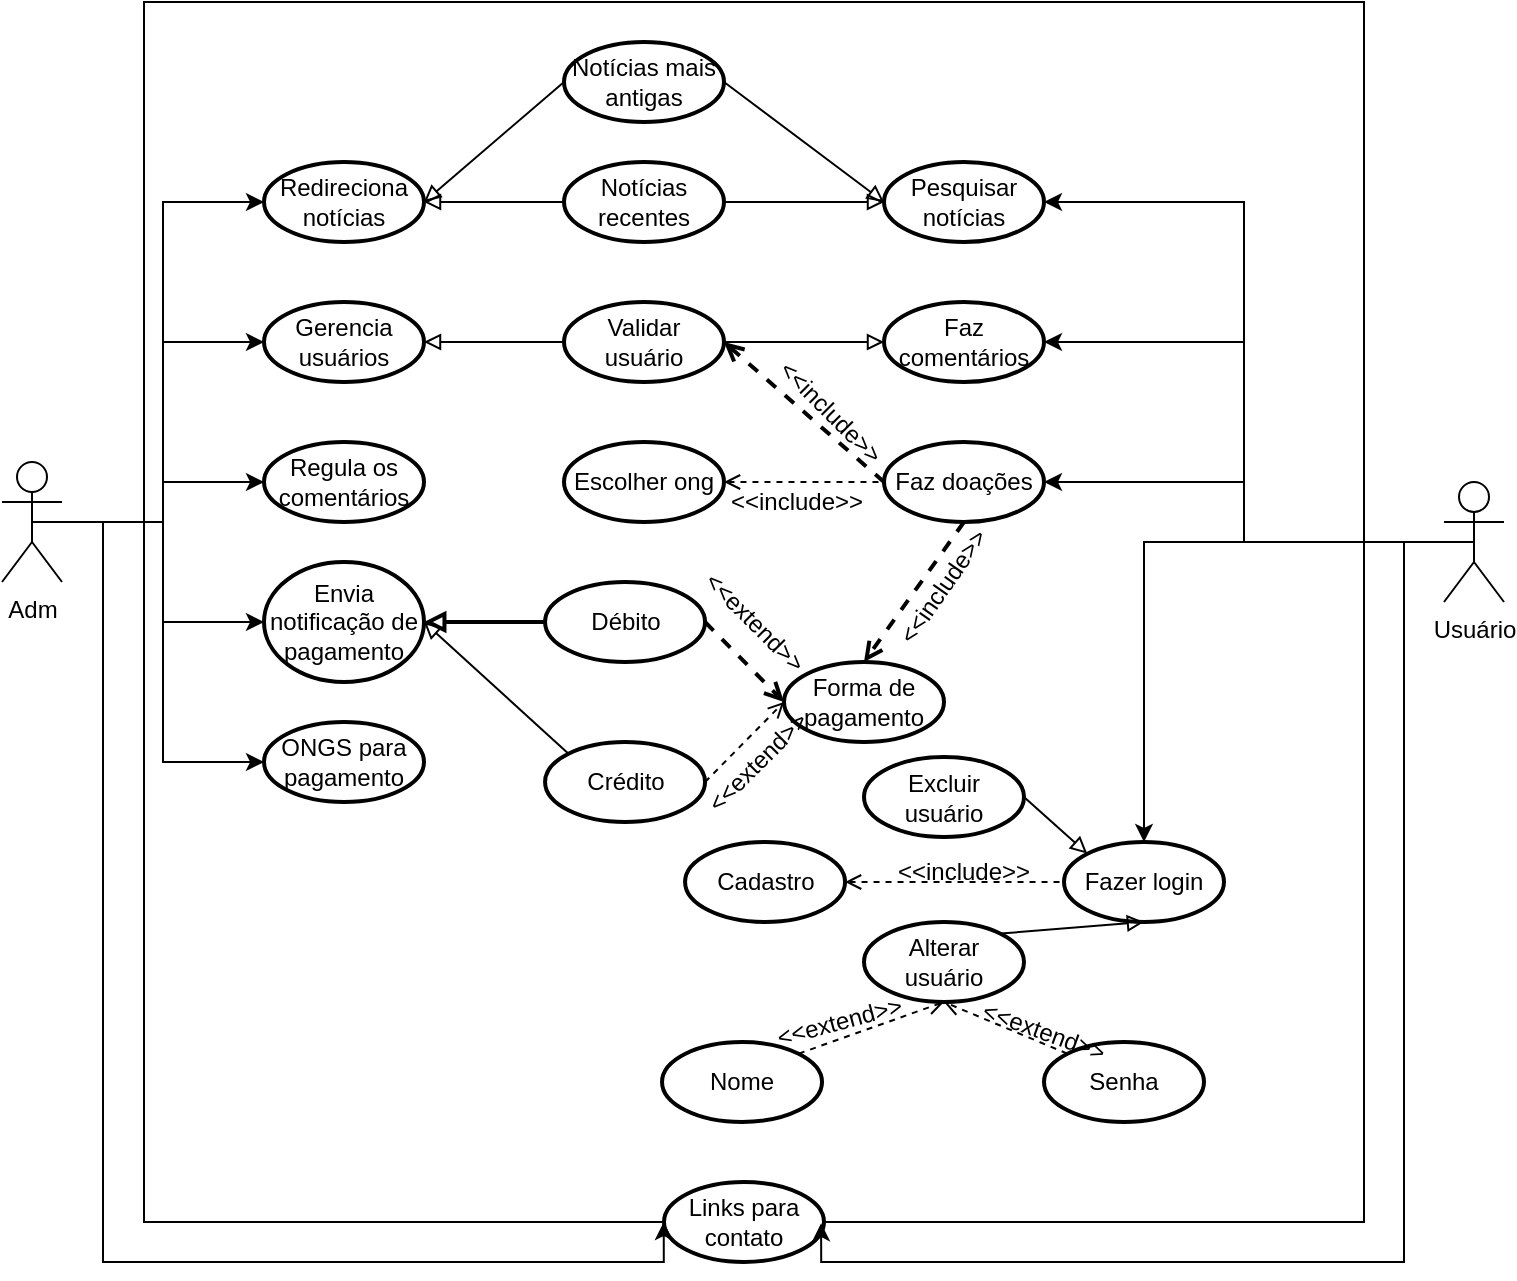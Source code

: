 <mxfile version="27.1.6">
  <diagram name="Página-1" id="Q5om7RLbj3exE82P-PR7">
    <mxGraphModel dx="872" dy="473" grid="1" gridSize="10" guides="1" tooltips="1" connect="1" arrows="1" fold="1" page="1" pageScale="1" pageWidth="827" pageHeight="1169" math="0" shadow="0">
      <root>
        <mxCell id="0" />
        <mxCell id="1" parent="0" />
        <mxCell id="vEDk8SU39zWWfrcetFUB-15" value="Adm" style="shape=umlActor;verticalLabelPosition=bottom;verticalAlign=top;html=1;outlineConnect=0;" parent="1" vertex="1">
          <mxGeometry x="49" y="280" width="30" height="60" as="geometry" />
        </mxCell>
        <mxCell id="vEDk8SU39zWWfrcetFUB-16" value="" style="whiteSpace=wrap;html=1;aspect=fixed;" parent="1" vertex="1">
          <mxGeometry x="120" y="50" width="610" height="610" as="geometry" />
        </mxCell>
        <mxCell id="vEDk8SU39zWWfrcetFUB-17" value="Usuário" style="shape=umlActor;verticalLabelPosition=bottom;verticalAlign=top;html=1;outlineConnect=0;" parent="1" vertex="1">
          <mxGeometry x="770" y="290" width="30" height="60" as="geometry" />
        </mxCell>
        <mxCell id="vEDk8SU39zWWfrcetFUB-26" value="Redireciona notícias" style="strokeWidth=2;html=1;shape=mxgraph.flowchart.start_1;whiteSpace=wrap;" parent="1" vertex="1">
          <mxGeometry x="180" y="130" width="80" height="40" as="geometry" />
        </mxCell>
        <mxCell id="vEDk8SU39zWWfrcetFUB-29" value="Gerencia usuários" style="strokeWidth=2;html=1;shape=mxgraph.flowchart.start_1;whiteSpace=wrap;" parent="1" vertex="1">
          <mxGeometry x="180" y="200" width="80" height="40" as="geometry" />
        </mxCell>
        <mxCell id="vEDk8SU39zWWfrcetFUB-30" value="Regula os comentários" style="strokeWidth=2;html=1;shape=mxgraph.flowchart.start_1;whiteSpace=wrap;" parent="1" vertex="1">
          <mxGeometry x="180" y="270" width="80" height="40" as="geometry" />
        </mxCell>
        <mxCell id="vEDk8SU39zWWfrcetFUB-31" value="Envia notificação de pagamento" style="strokeWidth=2;html=1;shape=mxgraph.flowchart.start_1;whiteSpace=wrap;" parent="1" vertex="1">
          <mxGeometry x="180" y="330" width="80" height="60" as="geometry" />
        </mxCell>
        <mxCell id="vEDk8SU39zWWfrcetFUB-32" value="ONGS para pagamento" style="strokeWidth=2;html=1;shape=mxgraph.flowchart.start_1;whiteSpace=wrap;" parent="1" vertex="1">
          <mxGeometry x="180" y="410" width="80" height="40" as="geometry" />
        </mxCell>
        <mxCell id="vEDk8SU39zWWfrcetFUB-61" style="edgeStyle=orthogonalEdgeStyle;rounded=0;orthogonalLoop=1;jettySize=auto;html=1;exitX=0.5;exitY=0.5;exitDx=0;exitDy=0;exitPerimeter=0;entryX=0;entryY=0.5;entryDx=0;entryDy=0;entryPerimeter=0;" parent="1" source="vEDk8SU39zWWfrcetFUB-15" target="vEDk8SU39zWWfrcetFUB-26" edge="1">
          <mxGeometry relative="1" as="geometry" />
        </mxCell>
        <mxCell id="vEDk8SU39zWWfrcetFUB-63" style="edgeStyle=orthogonalEdgeStyle;rounded=0;orthogonalLoop=1;jettySize=auto;html=1;exitX=0.5;exitY=0.5;exitDx=0;exitDy=0;exitPerimeter=0;entryX=0;entryY=0.5;entryDx=0;entryDy=0;entryPerimeter=0;" parent="1" source="vEDk8SU39zWWfrcetFUB-15" target="vEDk8SU39zWWfrcetFUB-29" edge="1">
          <mxGeometry relative="1" as="geometry" />
        </mxCell>
        <mxCell id="vEDk8SU39zWWfrcetFUB-66" style="edgeStyle=orthogonalEdgeStyle;rounded=0;orthogonalLoop=1;jettySize=auto;html=1;exitX=0.5;exitY=0.5;exitDx=0;exitDy=0;exitPerimeter=0;entryX=0;entryY=0.5;entryDx=0;entryDy=0;entryPerimeter=0;" parent="1" source="vEDk8SU39zWWfrcetFUB-15" target="vEDk8SU39zWWfrcetFUB-30" edge="1">
          <mxGeometry relative="1" as="geometry" />
        </mxCell>
        <mxCell id="vEDk8SU39zWWfrcetFUB-67" style="edgeStyle=orthogonalEdgeStyle;rounded=0;orthogonalLoop=1;jettySize=auto;html=1;exitX=0.5;exitY=0.5;exitDx=0;exitDy=0;exitPerimeter=0;entryX=0;entryY=0.5;entryDx=0;entryDy=0;entryPerimeter=0;" parent="1" source="vEDk8SU39zWWfrcetFUB-15" target="vEDk8SU39zWWfrcetFUB-31" edge="1">
          <mxGeometry relative="1" as="geometry" />
        </mxCell>
        <mxCell id="vEDk8SU39zWWfrcetFUB-68" style="edgeStyle=orthogonalEdgeStyle;rounded=0;orthogonalLoop=1;jettySize=auto;html=1;exitX=0.5;exitY=0.5;exitDx=0;exitDy=0;exitPerimeter=0;entryX=0;entryY=0.5;entryDx=0;entryDy=0;entryPerimeter=0;" parent="1" source="vEDk8SU39zWWfrcetFUB-15" target="vEDk8SU39zWWfrcetFUB-32" edge="1">
          <mxGeometry relative="1" as="geometry" />
        </mxCell>
        <mxCell id="vEDk8SU39zWWfrcetFUB-70" value="Notícias recentes" style="strokeWidth=2;html=1;shape=mxgraph.flowchart.start_1;whiteSpace=wrap;" parent="1" vertex="1">
          <mxGeometry x="330" y="130" width="80" height="40" as="geometry" />
        </mxCell>
        <mxCell id="vEDk8SU39zWWfrcetFUB-71" value="Validar usuário" style="strokeWidth=2;html=1;shape=mxgraph.flowchart.start_1;whiteSpace=wrap;" parent="1" vertex="1">
          <mxGeometry x="330" y="200" width="80" height="40" as="geometry" />
        </mxCell>
        <mxCell id="vEDk8SU39zWWfrcetFUB-72" value="Escolher ong" style="strokeWidth=2;html=1;shape=mxgraph.flowchart.start_1;whiteSpace=wrap;" parent="1" vertex="1">
          <mxGeometry x="330" y="270" width="80" height="40" as="geometry" />
        </mxCell>
        <mxCell id="vEDk8SU39zWWfrcetFUB-76" value="Notícias mais antigas" style="strokeWidth=2;html=1;shape=mxgraph.flowchart.start_1;whiteSpace=wrap;" parent="1" vertex="1">
          <mxGeometry x="330" y="70" width="80" height="40" as="geometry" />
        </mxCell>
        <mxCell id="vEDk8SU39zWWfrcetFUB-77" value="Pesquisar notícias" style="strokeWidth=2;html=1;shape=mxgraph.flowchart.start_1;whiteSpace=wrap;" parent="1" vertex="1">
          <mxGeometry x="490" y="130" width="80" height="40" as="geometry" />
        </mxCell>
        <mxCell id="vEDk8SU39zWWfrcetFUB-78" value="Faz comentários" style="strokeWidth=2;html=1;shape=mxgraph.flowchart.start_1;whiteSpace=wrap;" parent="1" vertex="1">
          <mxGeometry x="490" y="200" width="80" height="40" as="geometry" />
        </mxCell>
        <mxCell id="vEDk8SU39zWWfrcetFUB-79" value="Faz doações" style="strokeWidth=2;html=1;shape=mxgraph.flowchart.start_1;whiteSpace=wrap;" parent="1" vertex="1">
          <mxGeometry x="490" y="270" width="80" height="40" as="geometry" />
        </mxCell>
        <mxCell id="vEDk8SU39zWWfrcetFUB-81" value="" style="endArrow=none;html=1;rounded=0;exitX=1;exitY=0.5;exitDx=0;exitDy=0;exitPerimeter=0;entryX=0;entryY=0.5;entryDx=0;entryDy=0;entryPerimeter=0;startArrow=block;startFill=0;" parent="1" source="vEDk8SU39zWWfrcetFUB-26" target="vEDk8SU39zWWfrcetFUB-76" edge="1">
          <mxGeometry width="50" height="50" relative="1" as="geometry">
            <mxPoint x="270" y="130" as="sourcePoint" />
            <mxPoint x="320" y="80" as="targetPoint" />
          </mxGeometry>
        </mxCell>
        <mxCell id="vEDk8SU39zWWfrcetFUB-83" value="" style="endArrow=none;html=1;rounded=0;entryX=0;entryY=0.5;entryDx=0;entryDy=0;entryPerimeter=0;exitX=1;exitY=0.5;exitDx=0;exitDy=0;exitPerimeter=0;startArrow=block;startFill=0;" parent="1" source="vEDk8SU39zWWfrcetFUB-26" target="vEDk8SU39zWWfrcetFUB-70" edge="1">
          <mxGeometry width="50" height="50" relative="1" as="geometry">
            <mxPoint x="270" y="160" as="sourcePoint" />
            <mxPoint x="320" y="110" as="targetPoint" />
          </mxGeometry>
        </mxCell>
        <mxCell id="vEDk8SU39zWWfrcetFUB-84" value="" style="endArrow=block;html=1;rounded=0;entryX=0;entryY=0.5;entryDx=0;entryDy=0;entryPerimeter=0;endFill=0;" parent="1" target="vEDk8SU39zWWfrcetFUB-77" edge="1">
          <mxGeometry width="50" height="50" relative="1" as="geometry">
            <mxPoint x="410" y="150" as="sourcePoint" />
            <mxPoint x="460" y="100" as="targetPoint" />
          </mxGeometry>
        </mxCell>
        <mxCell id="vEDk8SU39zWWfrcetFUB-85" value="" style="endArrow=block;html=1;rounded=0;exitX=1;exitY=0.5;exitDx=0;exitDy=0;exitPerimeter=0;entryX=0;entryY=0.5;entryDx=0;entryDy=0;entryPerimeter=0;endFill=0;" parent="1" source="vEDk8SU39zWWfrcetFUB-76" target="vEDk8SU39zWWfrcetFUB-77" edge="1">
          <mxGeometry width="50" height="50" relative="1" as="geometry">
            <mxPoint x="430" y="110" as="sourcePoint" />
            <mxPoint x="480" y="60" as="targetPoint" />
          </mxGeometry>
        </mxCell>
        <mxCell id="vEDk8SU39zWWfrcetFUB-97" value="" style="endArrow=none;html=1;rounded=0;exitX=1;exitY=0.5;exitDx=0;exitDy=0;exitPerimeter=0;entryX=0;entryY=0.5;entryDx=0;entryDy=0;entryPerimeter=0;startArrow=block;startFill=0;" parent="1" source="vEDk8SU39zWWfrcetFUB-29" target="vEDk8SU39zWWfrcetFUB-71" edge="1">
          <mxGeometry width="50" height="50" relative="1" as="geometry">
            <mxPoint x="400" y="290" as="sourcePoint" />
            <mxPoint x="450" y="240" as="targetPoint" />
          </mxGeometry>
        </mxCell>
        <mxCell id="vEDk8SU39zWWfrcetFUB-98" value="" style="endArrow=block;html=1;rounded=0;exitX=1;exitY=0.5;exitDx=0;exitDy=0;exitPerimeter=0;entryX=0;entryY=0.5;entryDx=0;entryDy=0;entryPerimeter=0;endFill=0;" parent="1" source="vEDk8SU39zWWfrcetFUB-71" target="vEDk8SU39zWWfrcetFUB-78" edge="1">
          <mxGeometry width="50" height="50" relative="1" as="geometry">
            <mxPoint x="400" y="290" as="sourcePoint" />
            <mxPoint x="450" y="240" as="targetPoint" />
          </mxGeometry>
        </mxCell>
        <mxCell id="vEDk8SU39zWWfrcetFUB-112" value="Alterar usuário" style="strokeWidth=2;html=1;shape=mxgraph.flowchart.start_1;whiteSpace=wrap;" parent="1" vertex="1">
          <mxGeometry x="480" y="510" width="80" height="40" as="geometry" />
        </mxCell>
        <mxCell id="vEDk8SU39zWWfrcetFUB-113" value="Excluir usuário" style="strokeWidth=2;html=1;shape=mxgraph.flowchart.start_1;whiteSpace=wrap;" parent="1" vertex="1">
          <mxGeometry x="480" y="427.5" width="80" height="40" as="geometry" />
        </mxCell>
        <mxCell id="vEDk8SU39zWWfrcetFUB-114" value="Crédito" style="strokeWidth=2;html=1;shape=mxgraph.flowchart.start_1;whiteSpace=wrap;" parent="1" vertex="1">
          <mxGeometry x="320.53" y="420" width="80" height="40" as="geometry" />
        </mxCell>
        <mxCell id="vEDk8SU39zWWfrcetFUB-115" value="Débito" style="strokeWidth=2;html=1;shape=mxgraph.flowchart.start_1;whiteSpace=wrap;" parent="1" vertex="1">
          <mxGeometry x="320.53" y="340" width="80" height="40" as="geometry" />
        </mxCell>
        <mxCell id="vEDk8SU39zWWfrcetFUB-116" value="Cadastro" style="strokeWidth=2;html=1;shape=mxgraph.flowchart.start_1;whiteSpace=wrap;" parent="1" vertex="1">
          <mxGeometry x="390.53" y="470" width="80" height="40" as="geometry" />
        </mxCell>
        <mxCell id="vEDk8SU39zWWfrcetFUB-117" value="Links para contato" style="strokeWidth=2;html=1;shape=mxgraph.flowchart.start_1;whiteSpace=wrap;" parent="1" vertex="1">
          <mxGeometry x="380" y="640" width="80" height="40" as="geometry" />
        </mxCell>
        <mxCell id="vEDk8SU39zWWfrcetFUB-118" value="Senha" style="strokeWidth=2;html=1;shape=mxgraph.flowchart.start_1;whiteSpace=wrap;" parent="1" vertex="1">
          <mxGeometry x="570" y="570" width="80" height="40" as="geometry" />
        </mxCell>
        <mxCell id="vEDk8SU39zWWfrcetFUB-119" value="Nome" style="strokeWidth=2;html=1;shape=mxgraph.flowchart.start_1;whiteSpace=wrap;" parent="1" vertex="1">
          <mxGeometry x="379.01" y="570" width="80" height="40" as="geometry" />
        </mxCell>
        <mxCell id="vEDk8SU39zWWfrcetFUB-120" value="Fazer login" style="strokeWidth=2;html=1;shape=mxgraph.flowchart.start_1;whiteSpace=wrap;" parent="1" vertex="1">
          <mxGeometry x="580" y="470" width="80" height="40" as="geometry" />
        </mxCell>
        <mxCell id="vEDk8SU39zWWfrcetFUB-121" value="Forma de pagamento" style="strokeWidth=2;html=1;shape=mxgraph.flowchart.start_1;whiteSpace=wrap;" parent="1" vertex="1">
          <mxGeometry x="440" y="380" width="80" height="40" as="geometry" />
        </mxCell>
        <mxCell id="vEDk8SU39zWWfrcetFUB-124" style="edgeStyle=orthogonalEdgeStyle;rounded=0;orthogonalLoop=1;jettySize=auto;html=1;exitX=0.5;exitY=0.5;exitDx=0;exitDy=0;exitPerimeter=0;entryX=0.426;entryY=1;entryDx=0;entryDy=0;entryPerimeter=0;" parent="1" source="vEDk8SU39zWWfrcetFUB-15" target="vEDk8SU39zWWfrcetFUB-16" edge="1">
          <mxGeometry relative="1" as="geometry" />
        </mxCell>
        <mxCell id="vEDk8SU39zWWfrcetFUB-126" style="edgeStyle=orthogonalEdgeStyle;rounded=0;orthogonalLoop=1;jettySize=auto;html=1;exitX=0.5;exitY=0.5;exitDx=0;exitDy=0;exitPerimeter=0;entryX=0.555;entryY=1.001;entryDx=0;entryDy=0;entryPerimeter=0;" parent="1" source="vEDk8SU39zWWfrcetFUB-17" target="vEDk8SU39zWWfrcetFUB-16" edge="1">
          <mxGeometry relative="1" as="geometry" />
        </mxCell>
        <mxCell id="vEDk8SU39zWWfrcetFUB-127" value="" style="endArrow=none;dashed=1;html=1;rounded=0;exitX=1;exitY=0.5;exitDx=0;exitDy=0;exitPerimeter=0;entryX=0;entryY=0.5;entryDx=0;entryDy=0;entryPerimeter=0;startArrow=open;startFill=0;" parent="1" source="vEDk8SU39zWWfrcetFUB-72" target="vEDk8SU39zWWfrcetFUB-79" edge="1">
          <mxGeometry width="50" height="50" relative="1" as="geometry">
            <mxPoint x="630" y="450" as="sourcePoint" />
            <mxPoint x="680" y="400" as="targetPoint" />
          </mxGeometry>
        </mxCell>
        <mxCell id="vEDk8SU39zWWfrcetFUB-128" value="" style="endArrow=open;html=1;strokeWidth=2;rounded=0;exitX=0.5;exitY=1;exitDx=0;exitDy=0;exitPerimeter=0;entryX=0.5;entryY=0;entryDx=0;entryDy=0;entryPerimeter=0;dashed=1;startArrow=none;startFill=0;endFill=0;" parent="1" source="vEDk8SU39zWWfrcetFUB-79" target="vEDk8SU39zWWfrcetFUB-121" edge="1">
          <mxGeometry width="50" height="50" relative="1" as="geometry">
            <mxPoint x="630" y="450" as="sourcePoint" />
            <mxPoint x="680" y="400" as="targetPoint" />
          </mxGeometry>
        </mxCell>
        <mxCell id="vEDk8SU39zWWfrcetFUB-131" value="" style="endArrow=none;dashed=1;html=1;strokeWidth=2;rounded=0;exitX=1;exitY=0.5;exitDx=0;exitDy=0;exitPerimeter=0;entryX=0;entryY=0.5;entryDx=0;entryDy=0;entryPerimeter=0;startArrow=open;startFill=0;" parent="1" source="vEDk8SU39zWWfrcetFUB-71" target="vEDk8SU39zWWfrcetFUB-79" edge="1">
          <mxGeometry width="50" height="50" relative="1" as="geometry">
            <mxPoint x="630" y="450" as="sourcePoint" />
            <mxPoint x="500" y="280" as="targetPoint" />
          </mxGeometry>
        </mxCell>
        <mxCell id="vEDk8SU39zWWfrcetFUB-132" value="" style="endArrow=none;html=1;strokeWidth=2;rounded=0;exitX=1;exitY=0.5;exitDx=0;exitDy=0;exitPerimeter=0;entryX=0;entryY=0.5;entryDx=0;entryDy=0;entryPerimeter=0;startArrow=block;startFill=0;" parent="1" source="vEDk8SU39zWWfrcetFUB-31" target="vEDk8SU39zWWfrcetFUB-115" edge="1">
          <mxGeometry width="50" height="50" relative="1" as="geometry">
            <mxPoint x="630" y="450" as="sourcePoint" />
            <mxPoint x="680" y="400" as="targetPoint" />
          </mxGeometry>
        </mxCell>
        <mxCell id="vEDk8SU39zWWfrcetFUB-133" value="" style="endArrow=none;html=1;rounded=0;exitX=1;exitY=0.5;exitDx=0;exitDy=0;exitPerimeter=0;entryX=0.145;entryY=0.145;entryDx=0;entryDy=0;entryPerimeter=0;startArrow=block;startFill=0;" parent="1" source="vEDk8SU39zWWfrcetFUB-31" target="vEDk8SU39zWWfrcetFUB-114" edge="1">
          <mxGeometry width="50" height="50" relative="1" as="geometry">
            <mxPoint x="630" y="450" as="sourcePoint" />
            <mxPoint x="680" y="400" as="targetPoint" />
          </mxGeometry>
        </mxCell>
        <mxCell id="vEDk8SU39zWWfrcetFUB-134" value="" style="endArrow=open;dashed=1;html=1;strokeWidth=2;rounded=0;exitX=1;exitY=0.5;exitDx=0;exitDy=0;exitPerimeter=0;entryX=0;entryY=0.5;entryDx=0;entryDy=0;entryPerimeter=0;endFill=0;" parent="1" source="vEDk8SU39zWWfrcetFUB-115" target="vEDk8SU39zWWfrcetFUB-121" edge="1">
          <mxGeometry width="50" height="50" relative="1" as="geometry">
            <mxPoint x="630" y="450" as="sourcePoint" />
            <mxPoint x="680" y="400" as="targetPoint" />
          </mxGeometry>
        </mxCell>
        <mxCell id="vEDk8SU39zWWfrcetFUB-135" value="" style="endArrow=open;dashed=1;html=1;rounded=0;exitX=1;exitY=0.5;exitDx=0;exitDy=0;exitPerimeter=0;entryX=0;entryY=0.5;entryDx=0;entryDy=0;entryPerimeter=0;endFill=0;" parent="1" source="vEDk8SU39zWWfrcetFUB-114" target="vEDk8SU39zWWfrcetFUB-121" edge="1">
          <mxGeometry width="50" height="50" relative="1" as="geometry">
            <mxPoint x="630" y="450" as="sourcePoint" />
            <mxPoint x="680" y="400" as="targetPoint" />
          </mxGeometry>
        </mxCell>
        <mxCell id="vEDk8SU39zWWfrcetFUB-137" value="&amp;lt;&amp;lt;include&amp;gt;&amp;gt;" style="text;html=1;align=center;verticalAlign=middle;whiteSpace=wrap;rounded=0;rotation=-55;" parent="1" vertex="1">
          <mxGeometry x="520" y="335" height="15" as="geometry" />
        </mxCell>
        <mxCell id="vEDk8SU39zWWfrcetFUB-138" value="&amp;lt;&amp;lt;include&amp;gt;&amp;gt;" style="text;html=1;align=center;verticalAlign=middle;whiteSpace=wrap;rounded=0;rotation=45;" parent="1" vertex="1">
          <mxGeometry x="455.53" y="250" width="15" height="10" as="geometry" />
        </mxCell>
        <mxCell id="vEDk8SU39zWWfrcetFUB-139" value="&amp;lt;&amp;lt;include&amp;gt;&amp;gt;" style="text;html=1;align=center;verticalAlign=middle;whiteSpace=wrap;rounded=0;" parent="1" vertex="1">
          <mxGeometry x="434.28" y="290" width="24.73" height="20" as="geometry" />
        </mxCell>
        <mxCell id="vEDk8SU39zWWfrcetFUB-143" value="&amp;lt;&amp;lt;extend&amp;gt;&amp;gt;" style="text;html=1;align=center;verticalAlign=middle;whiteSpace=wrap;rounded=0;rotation=-45;" parent="1" vertex="1">
          <mxGeometry x="410" y="427.5" width="34.47" height="5" as="geometry" />
        </mxCell>
        <mxCell id="vEDk8SU39zWWfrcetFUB-144" value="&amp;lt;&amp;lt;extend&amp;gt;&amp;gt;" style="text;html=1;align=center;verticalAlign=middle;whiteSpace=wrap;rounded=0;rotation=45;" parent="1" vertex="1">
          <mxGeometry x="412.5" y="352.5" width="25" height="15" as="geometry" />
        </mxCell>
        <mxCell id="vEDk8SU39zWWfrcetFUB-146" value="" style="endArrow=open;dashed=1;html=1;rounded=0;exitX=0.855;exitY=0.145;exitDx=0;exitDy=0;exitPerimeter=0;entryX=0.5;entryY=1;entryDx=0;entryDy=0;entryPerimeter=0;endFill=0;" parent="1" source="vEDk8SU39zWWfrcetFUB-119" target="vEDk8SU39zWWfrcetFUB-112" edge="1">
          <mxGeometry width="50" height="50" relative="1" as="geometry">
            <mxPoint x="280" y="600" as="sourcePoint" />
            <mxPoint x="330" y="550" as="targetPoint" />
          </mxGeometry>
        </mxCell>
        <mxCell id="vEDk8SU39zWWfrcetFUB-147" value="" style="endArrow=none;dashed=1;html=1;rounded=0;exitX=1;exitY=0.5;exitDx=0;exitDy=0;exitPerimeter=0;entryX=0;entryY=0.5;entryDx=0;entryDy=0;entryPerimeter=0;startArrow=open;startFill=0;" parent="1" source="vEDk8SU39zWWfrcetFUB-116" target="vEDk8SU39zWWfrcetFUB-120" edge="1">
          <mxGeometry width="50" height="50" relative="1" as="geometry">
            <mxPoint x="222.89" y="610" as="sourcePoint" />
            <mxPoint x="272.89" y="560" as="targetPoint" />
          </mxGeometry>
        </mxCell>
        <mxCell id="vEDk8SU39zWWfrcetFUB-148" value="" style="endArrow=open;dashed=1;html=1;rounded=0;exitX=0.145;exitY=0.145;exitDx=0;exitDy=0;exitPerimeter=0;entryX=0.5;entryY=1;entryDx=0;entryDy=0;entryPerimeter=0;endFill=0;" parent="1" source="vEDk8SU39zWWfrcetFUB-118" target="vEDk8SU39zWWfrcetFUB-112" edge="1">
          <mxGeometry width="50" height="50" relative="1" as="geometry">
            <mxPoint x="250" y="555" as="sourcePoint" />
            <mxPoint x="300" y="505" as="targetPoint" />
          </mxGeometry>
        </mxCell>
        <mxCell id="vEDk8SU39zWWfrcetFUB-151" value="" style="endArrow=none;html=1;rounded=0;exitX=0.145;exitY=0.145;exitDx=0;exitDy=0;exitPerimeter=0;entryX=1;entryY=0.5;entryDx=0;entryDy=0;entryPerimeter=0;startArrow=block;startFill=0;" parent="1" source="vEDk8SU39zWWfrcetFUB-120" target="vEDk8SU39zWWfrcetFUB-113" edge="1">
          <mxGeometry width="50" height="50" relative="1" as="geometry">
            <mxPoint x="330" y="570" as="sourcePoint" />
            <mxPoint x="380" y="520" as="targetPoint" />
          </mxGeometry>
        </mxCell>
        <mxCell id="vEDk8SU39zWWfrcetFUB-153" value="" style="endArrow=block;html=1;rounded=0;exitX=0.855;exitY=0.145;exitDx=0;exitDy=0;exitPerimeter=0;entryX=0.5;entryY=1;entryDx=0;entryDy=0;entryPerimeter=0;endFill=0;" parent="1" source="vEDk8SU39zWWfrcetFUB-112" target="vEDk8SU39zWWfrcetFUB-120" edge="1">
          <mxGeometry width="50" height="50" relative="1" as="geometry">
            <mxPoint x="330" y="570" as="sourcePoint" />
            <mxPoint x="380" y="520" as="targetPoint" />
          </mxGeometry>
        </mxCell>
        <mxCell id="vEDk8SU39zWWfrcetFUB-156" value="&amp;lt;&amp;lt;extend&amp;gt;&amp;gt;" style="text;html=1;align=center;verticalAlign=middle;whiteSpace=wrap;rounded=0;rotation=-15;" parent="1" vertex="1">
          <mxGeometry x="455.53" y="560" width="24.47" as="geometry" />
        </mxCell>
        <mxCell id="vEDk8SU39zWWfrcetFUB-158" value="&amp;lt;&amp;lt;extend&amp;gt;&amp;gt;" style="text;html=1;align=center;verticalAlign=middle;whiteSpace=wrap;rounded=0;rotation=20;" parent="1" vertex="1">
          <mxGeometry x="560" y="560" width="20" height="10" as="geometry" />
        </mxCell>
        <mxCell id="vEDk8SU39zWWfrcetFUB-159" value="&amp;lt;&amp;lt;include&amp;gt;&amp;gt;" style="text;html=1;align=center;verticalAlign=middle;whiteSpace=wrap;rounded=0;" parent="1" vertex="1">
          <mxGeometry x="520" y="480" width="20" height="10" as="geometry" />
        </mxCell>
        <mxCell id="GOLmLvtwhS7uCUKXqHiU-2" style="edgeStyle=orthogonalEdgeStyle;rounded=0;orthogonalLoop=1;jettySize=auto;html=1;exitX=0.5;exitY=0.5;exitDx=0;exitDy=0;exitPerimeter=0;entryX=1;entryY=0.5;entryDx=0;entryDy=0;entryPerimeter=0;" parent="1" source="vEDk8SU39zWWfrcetFUB-17" target="vEDk8SU39zWWfrcetFUB-77" edge="1">
          <mxGeometry relative="1" as="geometry" />
        </mxCell>
        <mxCell id="GOLmLvtwhS7uCUKXqHiU-3" style="edgeStyle=orthogonalEdgeStyle;rounded=0;orthogonalLoop=1;jettySize=auto;html=1;exitX=0.5;exitY=0.5;exitDx=0;exitDy=0;exitPerimeter=0;entryX=1;entryY=0.5;entryDx=0;entryDy=0;entryPerimeter=0;" parent="1" source="vEDk8SU39zWWfrcetFUB-17" target="vEDk8SU39zWWfrcetFUB-78" edge="1">
          <mxGeometry relative="1" as="geometry" />
        </mxCell>
        <mxCell id="GOLmLvtwhS7uCUKXqHiU-4" style="edgeStyle=orthogonalEdgeStyle;rounded=0;orthogonalLoop=1;jettySize=auto;html=1;exitX=0.5;exitY=0.5;exitDx=0;exitDy=0;exitPerimeter=0;entryX=1;entryY=0.5;entryDx=0;entryDy=0;entryPerimeter=0;" parent="1" source="vEDk8SU39zWWfrcetFUB-17" target="vEDk8SU39zWWfrcetFUB-79" edge="1">
          <mxGeometry relative="1" as="geometry" />
        </mxCell>
        <mxCell id="GOLmLvtwhS7uCUKXqHiU-5" style="edgeStyle=orthogonalEdgeStyle;rounded=0;orthogonalLoop=1;jettySize=auto;html=1;exitX=0.5;exitY=0.5;exitDx=0;exitDy=0;exitPerimeter=0;entryX=0.5;entryY=0;entryDx=0;entryDy=0;entryPerimeter=0;" parent="1" source="vEDk8SU39zWWfrcetFUB-17" target="vEDk8SU39zWWfrcetFUB-120" edge="1">
          <mxGeometry relative="1" as="geometry" />
        </mxCell>
      </root>
    </mxGraphModel>
  </diagram>
</mxfile>
